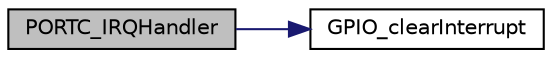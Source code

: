 digraph "PORTC_IRQHandler"
{
  edge [fontname="Helvetica",fontsize="10",labelfontname="Helvetica",labelfontsize="10"];
  node [fontname="Helvetica",fontsize="10",shape=record];
  rankdir="LR";
  Node15 [label="PORTC_IRQHandler",height=0.2,width=0.4,color="black", fillcolor="grey75", style="filled", fontcolor="black"];
  Node15 -> Node16 [color="midnightblue",fontsize="10",style="solid",fontname="Helvetica"];
  Node16 [label="GPIO_clearInterrupt",height=0.2,width=0.4,color="black", fillcolor="white", style="filled",URL="$_g_p_i_o_8c.html#afb6ed4484ee8777a087ca857e55dffe9",tooltip="This function clears all interrupts that were sensed by the GPIO. "];
}
